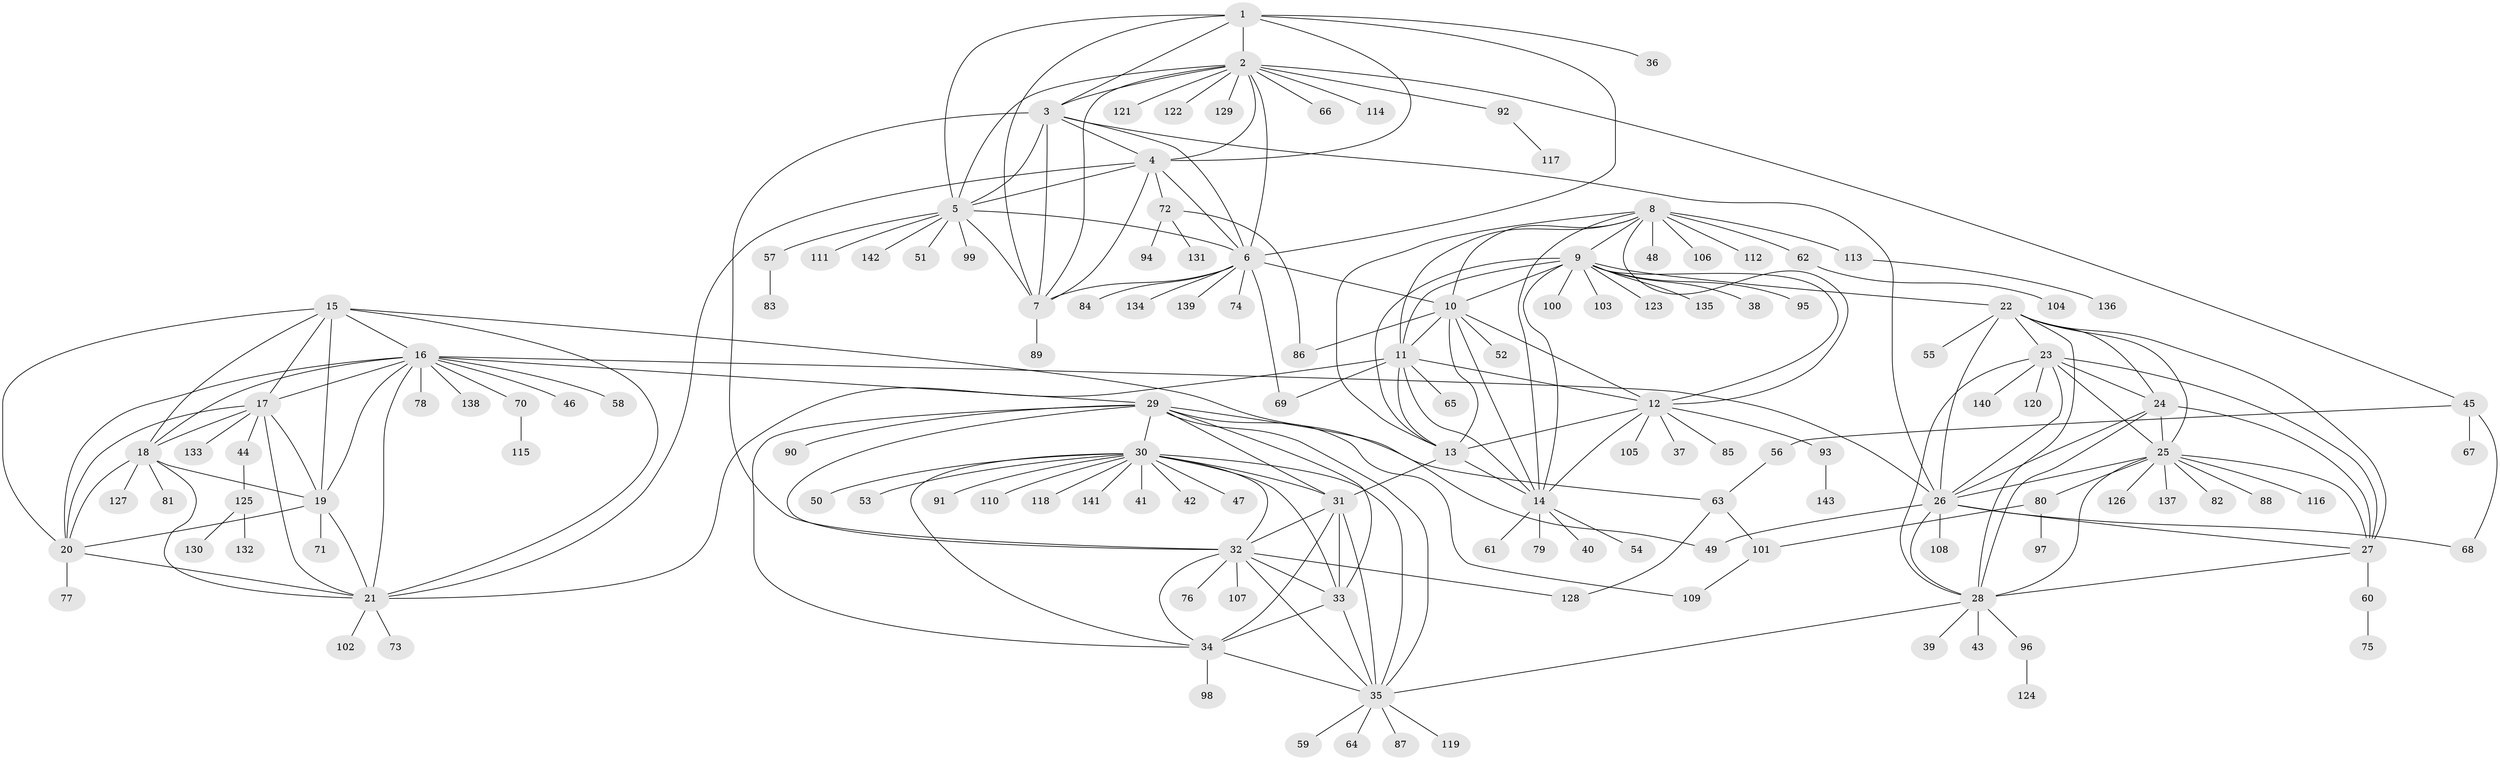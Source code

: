// Generated by graph-tools (version 1.1) at 2025/26/03/09/25 03:26:36]
// undirected, 143 vertices, 231 edges
graph export_dot {
graph [start="1"]
  node [color=gray90,style=filled];
  1;
  2;
  3;
  4;
  5;
  6;
  7;
  8;
  9;
  10;
  11;
  12;
  13;
  14;
  15;
  16;
  17;
  18;
  19;
  20;
  21;
  22;
  23;
  24;
  25;
  26;
  27;
  28;
  29;
  30;
  31;
  32;
  33;
  34;
  35;
  36;
  37;
  38;
  39;
  40;
  41;
  42;
  43;
  44;
  45;
  46;
  47;
  48;
  49;
  50;
  51;
  52;
  53;
  54;
  55;
  56;
  57;
  58;
  59;
  60;
  61;
  62;
  63;
  64;
  65;
  66;
  67;
  68;
  69;
  70;
  71;
  72;
  73;
  74;
  75;
  76;
  77;
  78;
  79;
  80;
  81;
  82;
  83;
  84;
  85;
  86;
  87;
  88;
  89;
  90;
  91;
  92;
  93;
  94;
  95;
  96;
  97;
  98;
  99;
  100;
  101;
  102;
  103;
  104;
  105;
  106;
  107;
  108;
  109;
  110;
  111;
  112;
  113;
  114;
  115;
  116;
  117;
  118;
  119;
  120;
  121;
  122;
  123;
  124;
  125;
  126;
  127;
  128;
  129;
  130;
  131;
  132;
  133;
  134;
  135;
  136;
  137;
  138;
  139;
  140;
  141;
  142;
  143;
  1 -- 2;
  1 -- 3;
  1 -- 4;
  1 -- 5;
  1 -- 6;
  1 -- 7;
  1 -- 36;
  2 -- 3;
  2 -- 4;
  2 -- 5;
  2 -- 6;
  2 -- 7;
  2 -- 45;
  2 -- 66;
  2 -- 92;
  2 -- 114;
  2 -- 121;
  2 -- 122;
  2 -- 129;
  3 -- 4;
  3 -- 5;
  3 -- 6;
  3 -- 7;
  3 -- 26;
  3 -- 32;
  4 -- 5;
  4 -- 6;
  4 -- 7;
  4 -- 21;
  4 -- 72;
  5 -- 6;
  5 -- 7;
  5 -- 51;
  5 -- 57;
  5 -- 99;
  5 -- 111;
  5 -- 142;
  6 -- 7;
  6 -- 10;
  6 -- 69;
  6 -- 74;
  6 -- 84;
  6 -- 134;
  6 -- 139;
  7 -- 89;
  8 -- 9;
  8 -- 10;
  8 -- 11;
  8 -- 12;
  8 -- 13;
  8 -- 14;
  8 -- 48;
  8 -- 62;
  8 -- 106;
  8 -- 112;
  8 -- 113;
  9 -- 10;
  9 -- 11;
  9 -- 12;
  9 -- 13;
  9 -- 14;
  9 -- 22;
  9 -- 38;
  9 -- 95;
  9 -- 100;
  9 -- 103;
  9 -- 123;
  9 -- 135;
  10 -- 11;
  10 -- 12;
  10 -- 13;
  10 -- 14;
  10 -- 52;
  10 -- 86;
  11 -- 12;
  11 -- 13;
  11 -- 14;
  11 -- 21;
  11 -- 65;
  11 -- 69;
  12 -- 13;
  12 -- 14;
  12 -- 37;
  12 -- 85;
  12 -- 93;
  12 -- 105;
  13 -- 14;
  13 -- 31;
  14 -- 40;
  14 -- 54;
  14 -- 61;
  14 -- 79;
  15 -- 16;
  15 -- 17;
  15 -- 18;
  15 -- 19;
  15 -- 20;
  15 -- 21;
  15 -- 49;
  16 -- 17;
  16 -- 18;
  16 -- 19;
  16 -- 20;
  16 -- 21;
  16 -- 26;
  16 -- 29;
  16 -- 46;
  16 -- 58;
  16 -- 70;
  16 -- 78;
  16 -- 138;
  17 -- 18;
  17 -- 19;
  17 -- 20;
  17 -- 21;
  17 -- 44;
  17 -- 133;
  18 -- 19;
  18 -- 20;
  18 -- 21;
  18 -- 81;
  18 -- 127;
  19 -- 20;
  19 -- 21;
  19 -- 71;
  20 -- 21;
  20 -- 77;
  21 -- 73;
  21 -- 102;
  22 -- 23;
  22 -- 24;
  22 -- 25;
  22 -- 26;
  22 -- 27;
  22 -- 28;
  22 -- 55;
  23 -- 24;
  23 -- 25;
  23 -- 26;
  23 -- 27;
  23 -- 28;
  23 -- 120;
  23 -- 140;
  24 -- 25;
  24 -- 26;
  24 -- 27;
  24 -- 28;
  25 -- 26;
  25 -- 27;
  25 -- 28;
  25 -- 80;
  25 -- 82;
  25 -- 88;
  25 -- 116;
  25 -- 126;
  25 -- 137;
  26 -- 27;
  26 -- 28;
  26 -- 49;
  26 -- 68;
  26 -- 108;
  27 -- 28;
  27 -- 60;
  28 -- 35;
  28 -- 39;
  28 -- 43;
  28 -- 96;
  29 -- 30;
  29 -- 31;
  29 -- 32;
  29 -- 33;
  29 -- 34;
  29 -- 35;
  29 -- 63;
  29 -- 90;
  29 -- 109;
  30 -- 31;
  30 -- 32;
  30 -- 33;
  30 -- 34;
  30 -- 35;
  30 -- 41;
  30 -- 42;
  30 -- 47;
  30 -- 50;
  30 -- 53;
  30 -- 91;
  30 -- 110;
  30 -- 118;
  30 -- 141;
  31 -- 32;
  31 -- 33;
  31 -- 34;
  31 -- 35;
  32 -- 33;
  32 -- 34;
  32 -- 35;
  32 -- 76;
  32 -- 107;
  32 -- 128;
  33 -- 34;
  33 -- 35;
  34 -- 35;
  34 -- 98;
  35 -- 59;
  35 -- 64;
  35 -- 87;
  35 -- 119;
  44 -- 125;
  45 -- 56;
  45 -- 67;
  45 -- 68;
  56 -- 63;
  57 -- 83;
  60 -- 75;
  62 -- 104;
  63 -- 101;
  63 -- 128;
  70 -- 115;
  72 -- 86;
  72 -- 94;
  72 -- 131;
  80 -- 97;
  80 -- 101;
  92 -- 117;
  93 -- 143;
  96 -- 124;
  101 -- 109;
  113 -- 136;
  125 -- 130;
  125 -- 132;
}
